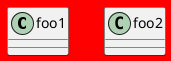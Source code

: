 {
  "sha1": "grcsfxkfom09p4732elz0svu0alfu60",
  "insertion": {
    "when": "2024-06-01T09:03:08.225Z",
    "user": "plantuml@gmail.com"
  }
}
@startuml

<style>
document {
  BackgroundColor red
}
</style>

class foo1
class foo2

@enduml
